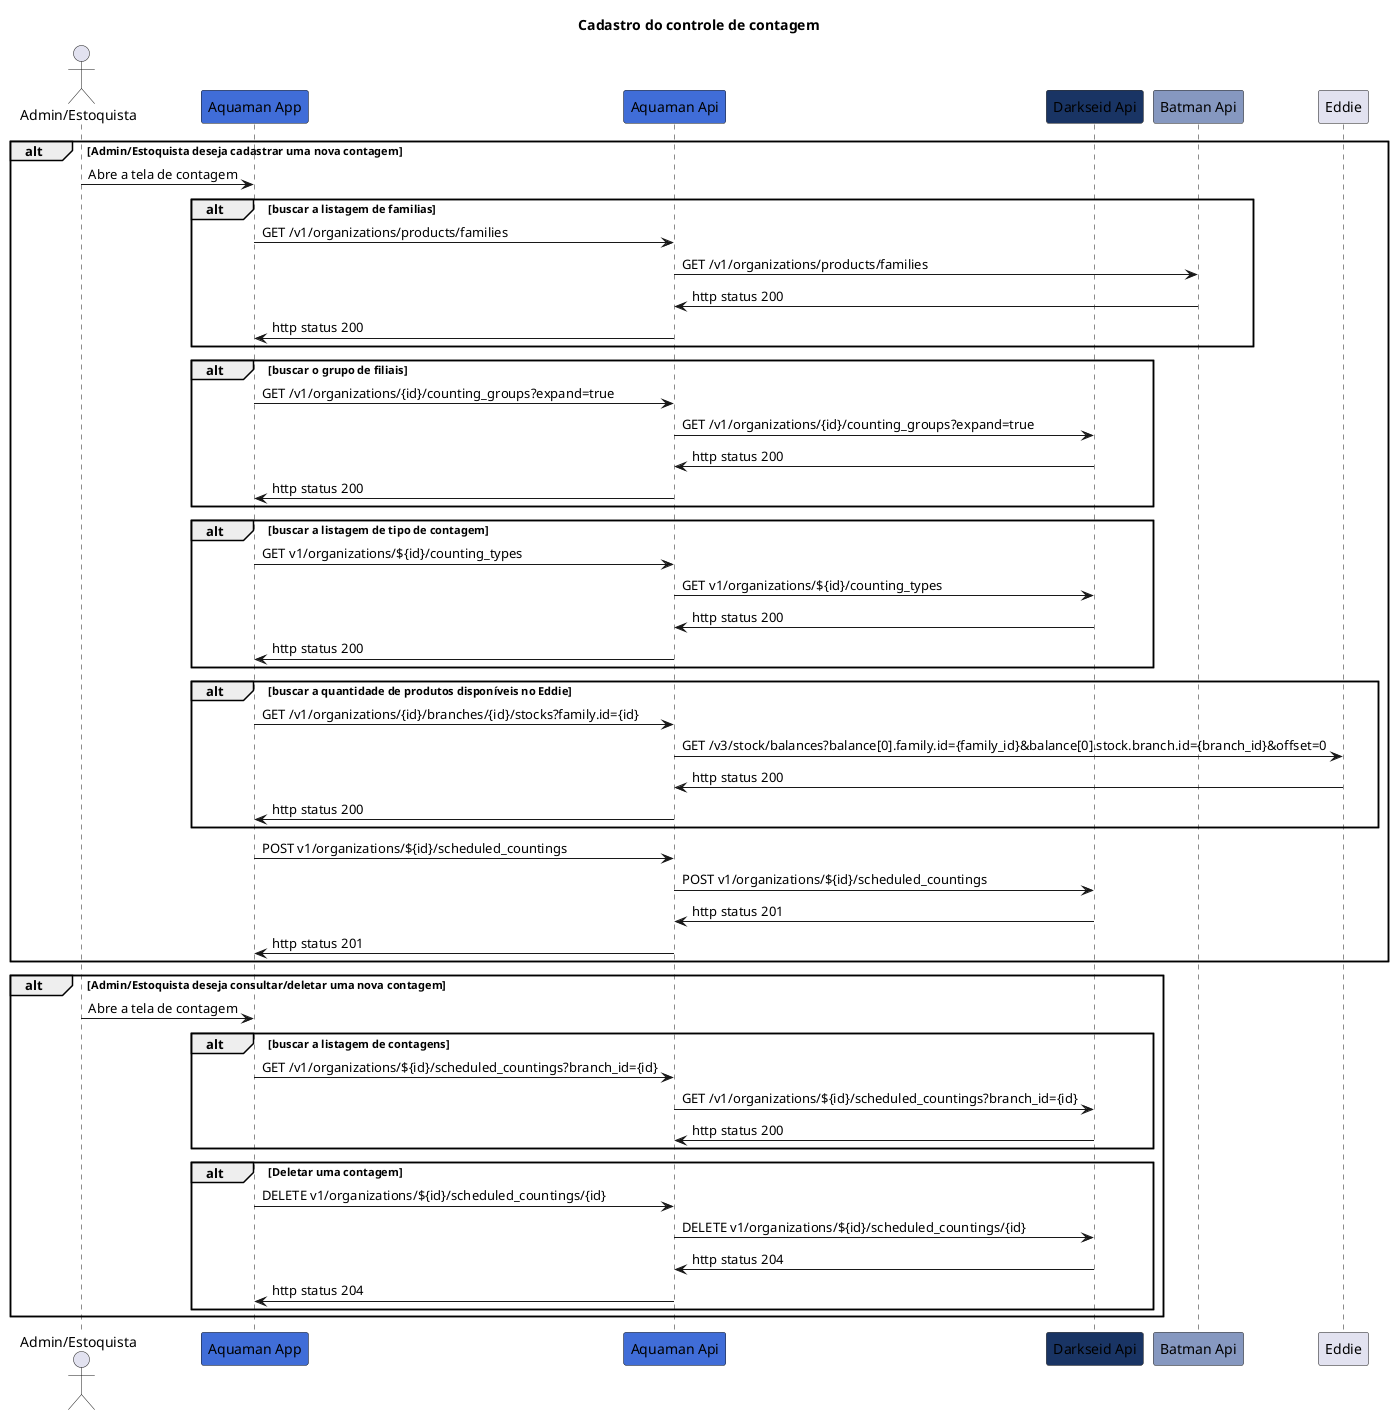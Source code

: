 @startuml Cadastro do controle de contagem
title Cadastro do controle de contagem
  actor "Admin/Estoquista"
  participant "Aquaman App" #406DD8
  participant "Aquaman Api" #406DD8
  participant "Darkseid Api" #193464
  participant "Batman Api" #8698C0
  alt Admin/Estoquista deseja cadastrar uma nova contagem
    "Admin/Estoquista" -> "Aquaman App": Abre a tela de contagem
    alt buscar a listagem de familias
        "Aquaman App" -> "Aquaman Api": GET /v1/organizations/products/families
        "Aquaman Api" -> "Batman Api": GET /v1/organizations/products/families
        "Batman Api" -> "Aquaman Api": http status 200
        "Aquaman Api" -> "Aquaman App": http status 200
    end
    alt buscar o grupo de filiais
        "Aquaman App" -> "Aquaman Api": GET /v1/organizations/{id}/counting_groups?expand=true
        "Aquaman Api" -> "Darkseid Api": GET /v1/organizations/{id}/counting_groups?expand=true
        "Darkseid Api" -> "Aquaman Api": http status 200
        "Aquaman Api" -> "Aquaman App": http status 200
    end
    alt buscar a listagem de tipo de contagem
        "Aquaman App" -> "Aquaman Api": GET v1/organizations/${id}/counting_types
        "Aquaman Api" -> "Darkseid Api": GET v1/organizations/${id}/counting_types
        "Darkseid Api" -> "Aquaman Api": http status 200
        "Aquaman Api" -> "Aquaman App": http status 200
    end
    alt buscar a quantidade de produtos disponíveis no Eddie
      "Aquaman App" -> "Aquaman Api": GET /v1/organizations/{id}/branches/{id}/stocks?family.id={id}
      "Aquaman Api" -> "Eddie": GET /v3/stock/balances?balance[0].family.id={family_id}&balance[0].stock.branch.id={branch_id}&offset=0
      "Eddie" -> "Aquaman Api": http status 200
      "Aquaman Api" -> "Aquaman App": http status 200
    end
    "Aquaman App" ->  "Aquaman Api": POST v1/organizations/${id}/scheduled_countings
    "Aquaman Api" -> "Darkseid Api": POST v1/organizations/${id}/scheduled_countings
    "Darkseid Api" -> "Aquaman Api": http status 201
    "Aquaman Api" -> "Aquaman App": http status 201
  end
  alt Admin/Estoquista deseja consultar/deletar uma nova contagem
  "Admin/Estoquista" -> "Aquaman App": Abre a tela de contagem
    alt buscar a listagem de contagens
      "Aquaman App" ->  "Aquaman Api": GET /v1/organizations/${id}/scheduled_countings?branch_id={id}      
      "Aquaman Api" ->  "Darkseid Api": GET /v1/organizations/${id}/scheduled_countings?branch_id={id}
      "Darkseid Api" -> "Aquaman Api": http status 200
    end
    alt Deletar uma contagem
      "Aquaman App" ->  "Aquaman Api": DELETE v1/organizations/${id}/scheduled_countings/{id}
      "Aquaman Api" ->  "Darkseid Api": DELETE v1/organizations/${id}/scheduled_countings/{id}
      "Darkseid Api" -> "Aquaman Api": http status 204
      "Aquaman Api" -> "Aquaman App": http status 204
    end
  end
@enduml